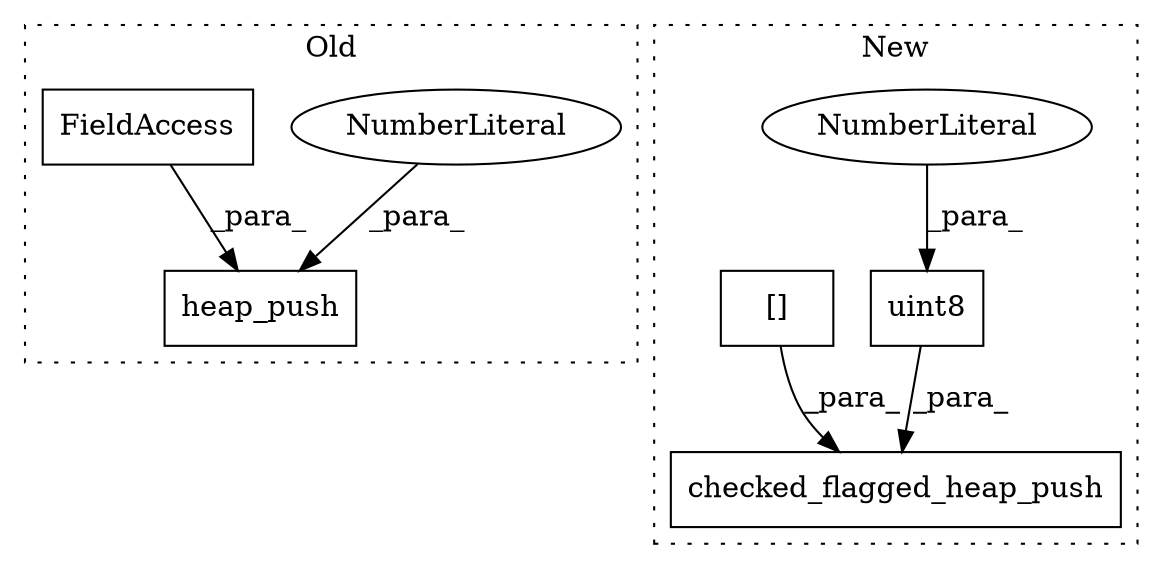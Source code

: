 digraph G {
subgraph cluster0 {
1 [label="heap_push" a="32" s="8183,8214" l="10,1" shape="box"];
4 [label="NumberLiteral" a="34" s="8213" l="1" shape="ellipse"];
5 [label="FieldAccess" a="22" s="8193" l="13" shape="box"];
label = "Old";
style="dotted";
}
subgraph cluster1 {
2 [label="uint8" a="32" s="8404,8411" l="6,1" shape="box"];
3 [label="NumberLiteral" a="34" s="8410" l="1" shape="ellipse"];
6 [label="checked_flagged_heap_push" a="32" s="8308,8412" l="26,1" shape="box"];
7 [label="[]" a="2" s="8374,8392" l="17,1" shape="box"];
label = "New";
style="dotted";
}
2 -> 6 [label="_para_"];
3 -> 2 [label="_para_"];
4 -> 1 [label="_para_"];
5 -> 1 [label="_para_"];
7 -> 6 [label="_para_"];
}